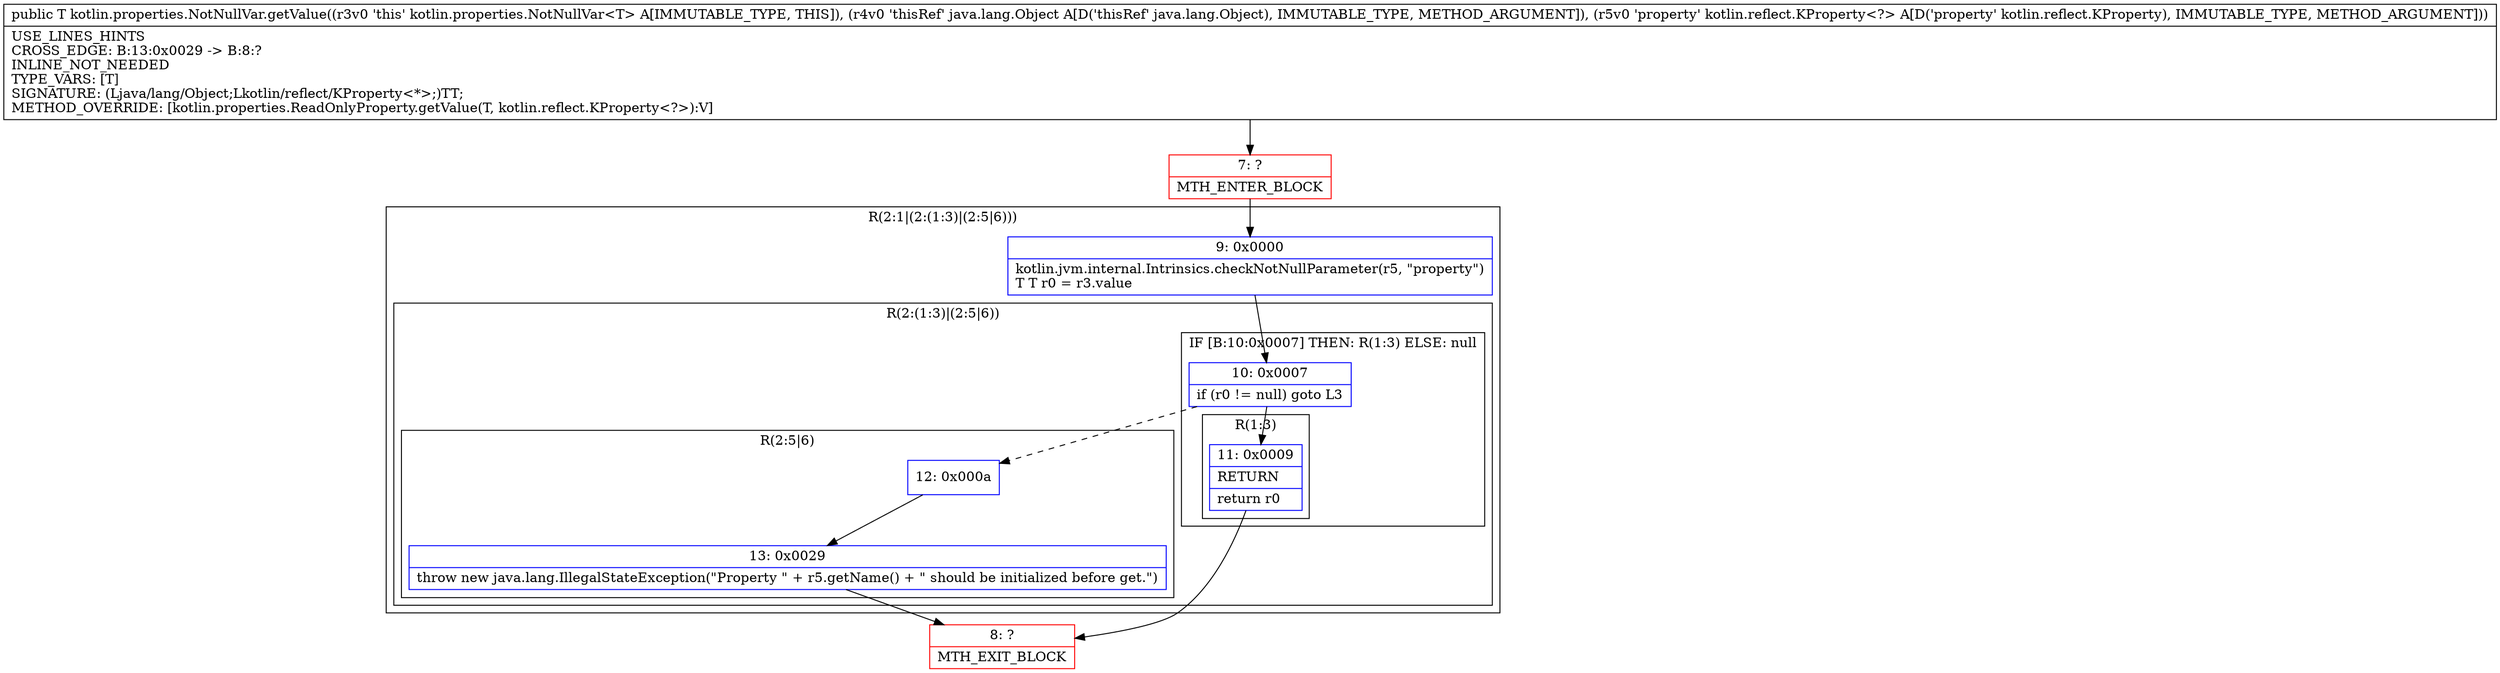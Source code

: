 digraph "CFG forkotlin.properties.NotNullVar.getValue(Ljava\/lang\/Object;Lkotlin\/reflect\/KProperty;)Ljava\/lang\/Object;" {
subgraph cluster_Region_932293362 {
label = "R(2:1|(2:(1:3)|(2:5|6)))";
node [shape=record,color=blue];
Node_9 [shape=record,label="{9\:\ 0x0000|kotlin.jvm.internal.Intrinsics.checkNotNullParameter(r5, \"property\")\lT T r0 = r3.value\l}"];
subgraph cluster_Region_1112456228 {
label = "R(2:(1:3)|(2:5|6))";
node [shape=record,color=blue];
subgraph cluster_IfRegion_33553886 {
label = "IF [B:10:0x0007] THEN: R(1:3) ELSE: null";
node [shape=record,color=blue];
Node_10 [shape=record,label="{10\:\ 0x0007|if (r0 != null) goto L3\l}"];
subgraph cluster_Region_1270404773 {
label = "R(1:3)";
node [shape=record,color=blue];
Node_11 [shape=record,label="{11\:\ 0x0009|RETURN\l|return r0\l}"];
}
}
subgraph cluster_Region_450584399 {
label = "R(2:5|6)";
node [shape=record,color=blue];
Node_12 [shape=record,label="{12\:\ 0x000a}"];
Node_13 [shape=record,label="{13\:\ 0x0029|throw new java.lang.IllegalStateException(\"Property \" + r5.getName() + \" should be initialized before get.\")\l}"];
}
}
}
Node_7 [shape=record,color=red,label="{7\:\ ?|MTH_ENTER_BLOCK\l}"];
Node_8 [shape=record,color=red,label="{8\:\ ?|MTH_EXIT_BLOCK\l}"];
MethodNode[shape=record,label="{public T kotlin.properties.NotNullVar.getValue((r3v0 'this' kotlin.properties.NotNullVar\<T\> A[IMMUTABLE_TYPE, THIS]), (r4v0 'thisRef' java.lang.Object A[D('thisRef' java.lang.Object), IMMUTABLE_TYPE, METHOD_ARGUMENT]), (r5v0 'property' kotlin.reflect.KProperty\<?\> A[D('property' kotlin.reflect.KProperty), IMMUTABLE_TYPE, METHOD_ARGUMENT]))  | USE_LINES_HINTS\lCROSS_EDGE: B:13:0x0029 \-\> B:8:?\lINLINE_NOT_NEEDED\lTYPE_VARS: [T]\lSIGNATURE: (Ljava\/lang\/Object;Lkotlin\/reflect\/KProperty\<*\>;)TT;\lMETHOD_OVERRIDE: [kotlin.properties.ReadOnlyProperty.getValue(T, kotlin.reflect.KProperty\<?\>):V]\l}"];
MethodNode -> Node_7;Node_9 -> Node_10;
Node_10 -> Node_11;
Node_10 -> Node_12[style=dashed];
Node_11 -> Node_8;
Node_12 -> Node_13;
Node_13 -> Node_8;
Node_7 -> Node_9;
}

